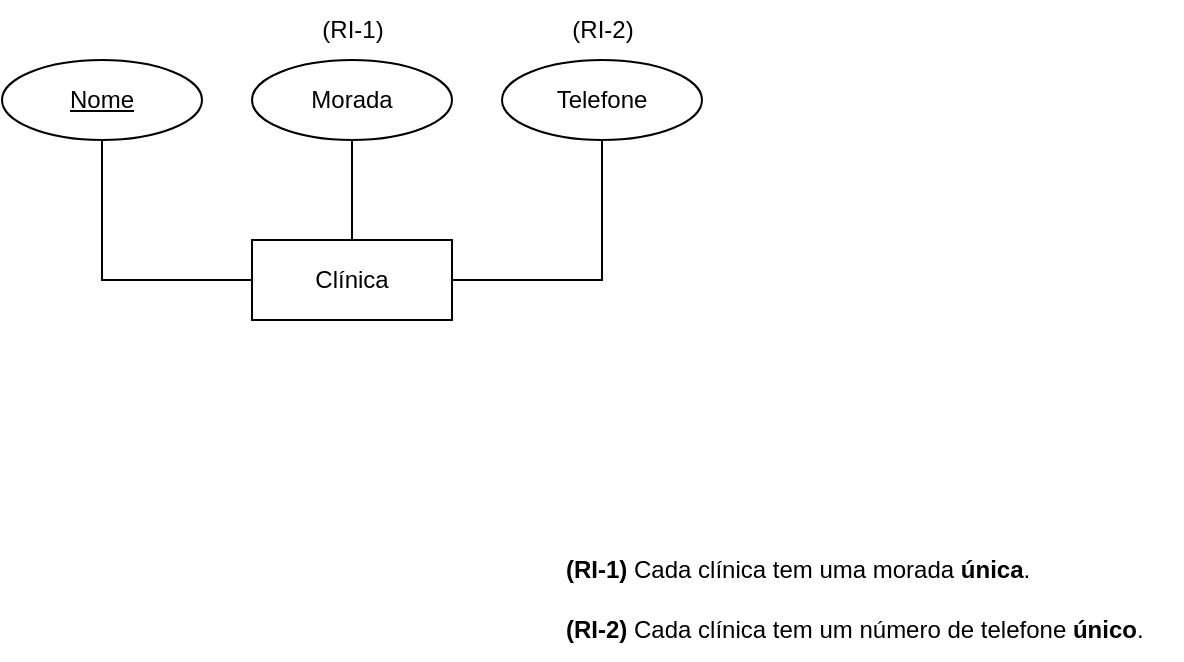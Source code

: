 <mxfile version="24.2.5" type="device">
  <diagram id="R2lEEEUBdFMjLlhIrx00" name="Page-1">
    <mxGraphModel dx="1050" dy="662" grid="1" gridSize="10" guides="1" tooltips="1" connect="1" arrows="1" fold="1" page="1" pageScale="1" pageWidth="850" pageHeight="1100" math="0" shadow="0" extFonts="Permanent Marker^https://fonts.googleapis.com/css?family=Permanent+Marker">
      <root>
        <mxCell id="0" />
        <mxCell id="1" parent="0" />
        <mxCell id="mMzuyZn16wMFY4bVFlNY-8" style="edgeStyle=orthogonalEdgeStyle;rounded=0;orthogonalLoop=1;jettySize=auto;html=1;exitX=0;exitY=0.5;exitDx=0;exitDy=0;endArrow=none;endFill=0;" edge="1" parent="1" source="mMzuyZn16wMFY4bVFlNY-4" target="mMzuyZn16wMFY4bVFlNY-5">
          <mxGeometry relative="1" as="geometry" />
        </mxCell>
        <mxCell id="mMzuyZn16wMFY4bVFlNY-9" style="edgeStyle=orthogonalEdgeStyle;rounded=0;orthogonalLoop=1;jettySize=auto;html=1;exitX=0.5;exitY=0;exitDx=0;exitDy=0;endArrow=none;endFill=0;" edge="1" parent="1" source="mMzuyZn16wMFY4bVFlNY-4" target="mMzuyZn16wMFY4bVFlNY-6">
          <mxGeometry relative="1" as="geometry" />
        </mxCell>
        <mxCell id="mMzuyZn16wMFY4bVFlNY-10" style="edgeStyle=orthogonalEdgeStyle;rounded=0;orthogonalLoop=1;jettySize=auto;html=1;exitX=1;exitY=0.5;exitDx=0;exitDy=0;endArrow=none;endFill=0;" edge="1" parent="1" source="mMzuyZn16wMFY4bVFlNY-4" target="mMzuyZn16wMFY4bVFlNY-7">
          <mxGeometry relative="1" as="geometry" />
        </mxCell>
        <mxCell id="mMzuyZn16wMFY4bVFlNY-4" value="Clínica" style="whiteSpace=wrap;html=1;align=center;" vertex="1" parent="1">
          <mxGeometry x="375" y="530" width="100" height="40" as="geometry" />
        </mxCell>
        <mxCell id="mMzuyZn16wMFY4bVFlNY-5" value="Nome" style="ellipse;whiteSpace=wrap;html=1;align=center;fontStyle=4;" vertex="1" parent="1">
          <mxGeometry x="250" y="440" width="100" height="40" as="geometry" />
        </mxCell>
        <mxCell id="mMzuyZn16wMFY4bVFlNY-6" value="Morada" style="ellipse;whiteSpace=wrap;html=1;align=center;" vertex="1" parent="1">
          <mxGeometry x="375" y="440" width="100" height="40" as="geometry" />
        </mxCell>
        <mxCell id="mMzuyZn16wMFY4bVFlNY-7" value="Telefone" style="ellipse;whiteSpace=wrap;html=1;align=center;" vertex="1" parent="1">
          <mxGeometry x="500" y="440" width="100" height="40" as="geometry" />
        </mxCell>
        <mxCell id="mMzuyZn16wMFY4bVFlNY-14" value="(RI-1)" style="text;html=1;align=center;verticalAlign=middle;resizable=0;points=[];autosize=1;strokeColor=none;fillColor=none;" vertex="1" parent="1">
          <mxGeometry x="400" y="410" width="50" height="30" as="geometry" />
        </mxCell>
        <mxCell id="mMzuyZn16wMFY4bVFlNY-15" value="(RI-2)" style="text;html=1;align=center;verticalAlign=middle;resizable=0;points=[];autosize=1;strokeColor=none;fillColor=none;" vertex="1" parent="1">
          <mxGeometry x="525" y="410" width="50" height="30" as="geometry" />
        </mxCell>
        <mxCell id="mMzuyZn16wMFY4bVFlNY-18" value="" style="group" vertex="1" connectable="0" parent="1">
          <mxGeometry x="530" y="680" width="310" height="60" as="geometry" />
        </mxCell>
        <mxCell id="mMzuyZn16wMFY4bVFlNY-12" value="&lt;b&gt;(RI-2)&lt;/b&gt;&amp;nbsp;Cada clínica tem um número de telefone &lt;b&gt;único&lt;/b&gt;." style="text;html=1;align=left;verticalAlign=middle;resizable=0;points=[];autosize=1;strokeColor=none;fillColor=none;" vertex="1" parent="mMzuyZn16wMFY4bVFlNY-18">
          <mxGeometry y="30" width="310" height="30" as="geometry" />
        </mxCell>
        <mxCell id="mMzuyZn16wMFY4bVFlNY-13" value="&lt;b&gt;(RI-1)&lt;/b&gt;&amp;nbsp;Cada clínica tem uma morada&amp;nbsp;&lt;b&gt;única&lt;/b&gt;." style="text;html=1;align=left;verticalAlign=middle;resizable=0;points=[];autosize=1;strokeColor=none;fillColor=none;" vertex="1" parent="mMzuyZn16wMFY4bVFlNY-18">
          <mxGeometry width="260" height="30" as="geometry" />
        </mxCell>
      </root>
    </mxGraphModel>
  </diagram>
</mxfile>
